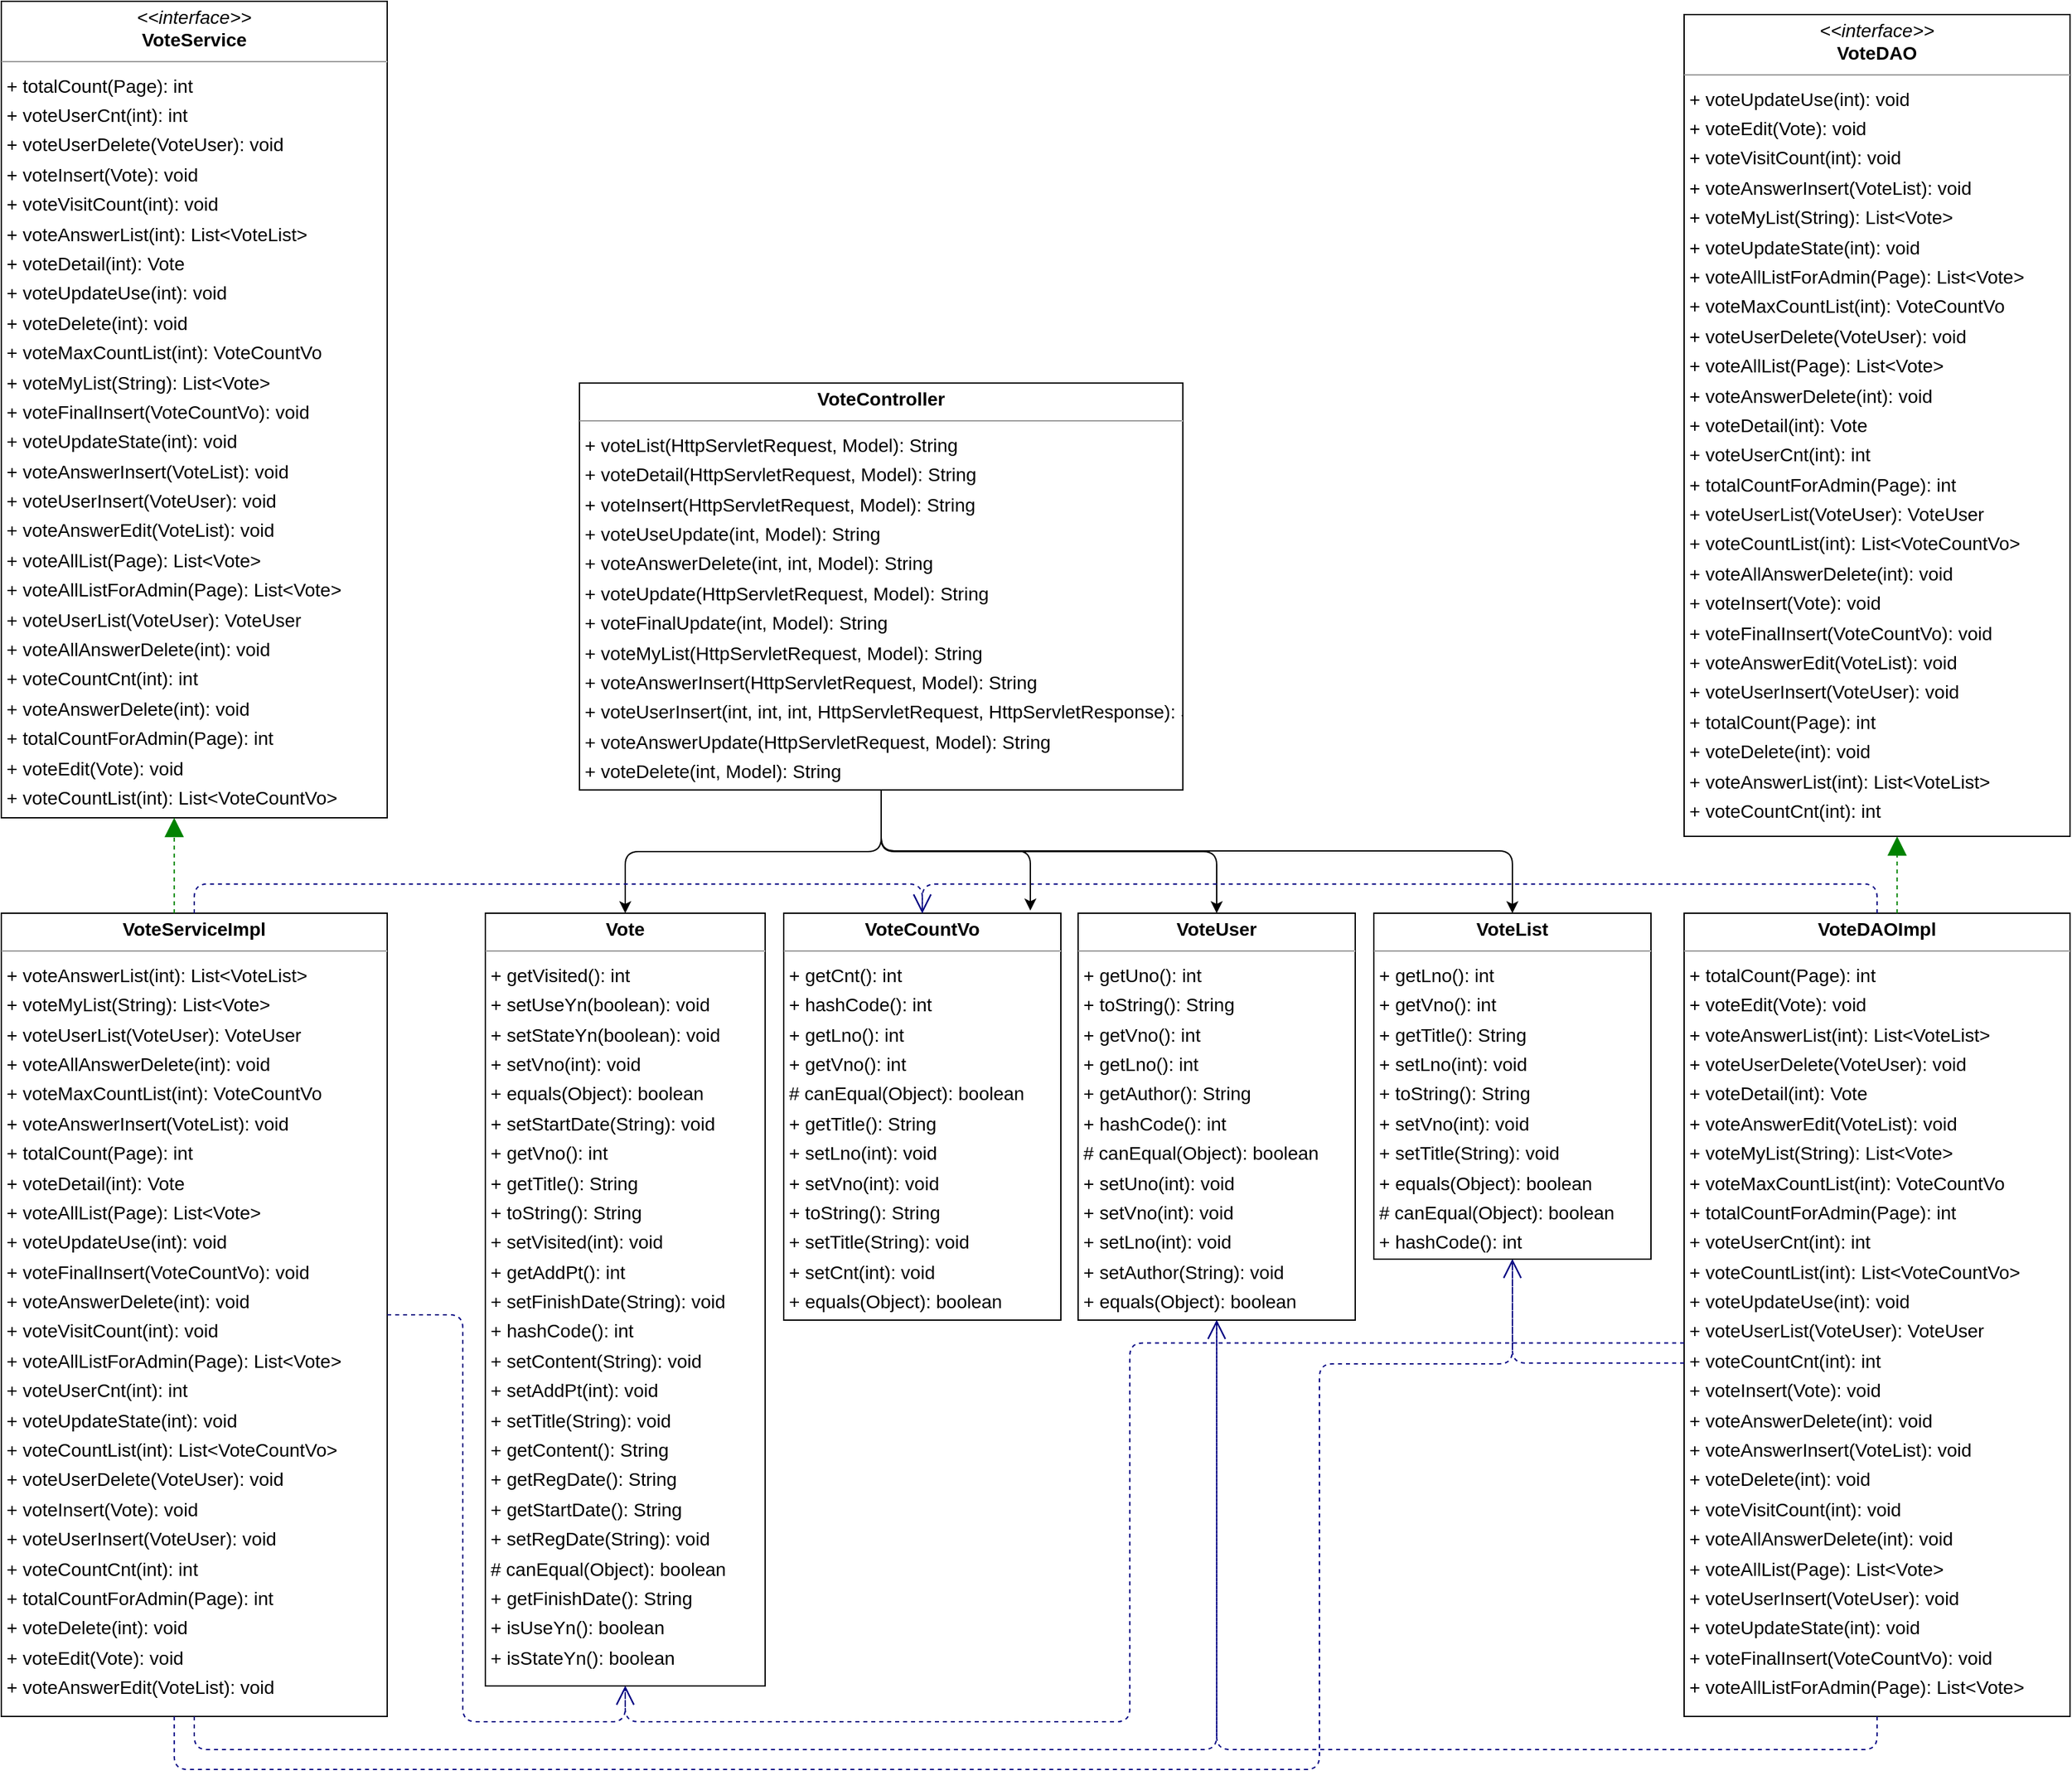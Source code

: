 <mxfile version="21.8.0" type="device">
  <diagram id="ZLFiNHzcSWDznpScaFEh" name="페이지-1">
    <mxGraphModel dx="3587" dy="2938" grid="1" gridSize="10" guides="1" tooltips="1" connect="1" arrows="1" fold="1" page="0" pageScale="1" pageWidth="827" pageHeight="1169" background="none" math="0" shadow="0">
      <root>
        <mxCell id="0" />
        <mxCell id="1" parent="0" />
        <mxCell id="node7" value="&lt;p style=&quot;margin:0px;margin-top:4px;text-align:center;&quot;&gt;&lt;b&gt;Vote&lt;/b&gt;&lt;/p&gt;&lt;hr size=&quot;1&quot;/&gt;&lt;p style=&quot;margin:0 0 0 4px;line-height:1.6;&quot;&gt;+ getVisited(): int&lt;br/&gt;+ setUseYn(boolean): void&lt;br/&gt;+ setStateYn(boolean): void&lt;br/&gt;+ setVno(int): void&lt;br/&gt;+ equals(Object): boolean&lt;br/&gt;+ setStartDate(String): void&lt;br/&gt;+ getVno(): int&lt;br/&gt;+ getTitle(): String&lt;br/&gt;+ toString(): String&lt;br/&gt;+ setVisited(int): void&lt;br/&gt;+ getAddPt(): int&lt;br/&gt;+ setFinishDate(String): void&lt;br/&gt;+ hashCode(): int&lt;br/&gt;+ setContent(String): void&lt;br/&gt;+ setAddPt(int): void&lt;br/&gt;+ setTitle(String): void&lt;br/&gt;+ getContent(): String&lt;br/&gt;+ getRegDate(): String&lt;br/&gt;+ getStartDate(): String&lt;br/&gt;+ setRegDate(String): void&lt;br/&gt;# canEqual(Object): boolean&lt;br/&gt;+ getFinishDate(): String&lt;br/&gt;+ isUseYn(): boolean&lt;br/&gt;+ isStateYn(): boolean&lt;/p&gt;" style="verticalAlign=top;align=left;overflow=fill;fontSize=14;fontFamily=Helvetica;html=1;rounded=0;shadow=0;comic=0;labelBackgroundColor=none;strokeWidth=1;" parent="1" vertex="1">
          <mxGeometry x="226" y="-292" width="211" height="583" as="geometry" />
        </mxCell>
        <mxCell id="E97W9UNi8Z0Mg1XNLfdA-1" style="edgeStyle=orthogonalEdgeStyle;rounded=1;orthogonalLoop=1;jettySize=auto;html=1;exitX=0.5;exitY=1;exitDx=0;exitDy=0;entryX=0.5;entryY=0;entryDx=0;entryDy=0;" edge="1" parent="1" source="node8" target="node7">
          <mxGeometry relative="1" as="geometry" />
        </mxCell>
        <mxCell id="E97W9UNi8Z0Mg1XNLfdA-3" style="edgeStyle=orthogonalEdgeStyle;rounded=1;orthogonalLoop=1;jettySize=auto;html=1;exitX=0.5;exitY=1;exitDx=0;exitDy=0;entryX=0.5;entryY=0;entryDx=0;entryDy=0;" edge="1" parent="1" source="node8" target="node6">
          <mxGeometry relative="1" as="geometry" />
        </mxCell>
        <mxCell id="E97W9UNi8Z0Mg1XNLfdA-4" style="edgeStyle=orthogonalEdgeStyle;rounded=1;orthogonalLoop=1;jettySize=auto;html=1;exitX=0.5;exitY=1;exitDx=0;exitDy=0;entryX=0.5;entryY=0;entryDx=0;entryDy=0;" edge="1" parent="1" source="node8" target="node5">
          <mxGeometry relative="1" as="geometry">
            <Array as="points">
              <mxPoint x="524" y="-339" />
              <mxPoint x="1000" y="-339" />
            </Array>
          </mxGeometry>
        </mxCell>
        <mxCell id="node8" value="&lt;p style=&quot;margin:0px;margin-top:4px;text-align:center;&quot;&gt;&lt;b&gt;VoteController&lt;/b&gt;&lt;/p&gt;&lt;hr size=&quot;1&quot;/&gt;&lt;p style=&quot;margin:0 0 0 4px;line-height:1.6;&quot;&gt;+ voteList(HttpServletRequest, Model): String&lt;br/&gt;+ voteDetail(HttpServletRequest, Model): String&lt;br/&gt;+ voteInsert(HttpServletRequest, Model): String&lt;br/&gt;+ voteUseUpdate(int, Model): String&lt;br/&gt;+ voteAnswerDelete(int, int, Model): String&lt;br/&gt;+ voteUpdate(HttpServletRequest, Model): String&lt;br/&gt;+ voteFinalUpdate(int, Model): String&lt;br/&gt;+ voteMyList(HttpServletRequest, Model): String&lt;br/&gt;+ voteAnswerInsert(HttpServletRequest, Model): String&lt;br/&gt;+ voteUserInsert(int, int, int, HttpServletRequest, HttpServletResponse): String&lt;br/&gt;+ voteAnswerUpdate(HttpServletRequest, Model): String&lt;br/&gt;+ voteDelete(int, Model): String&lt;/p&gt;" style="verticalAlign=top;align=left;overflow=fill;fontSize=14;fontFamily=Helvetica;html=1;rounded=0;shadow=0;comic=0;labelBackgroundColor=none;strokeWidth=1;" parent="1" vertex="1">
          <mxGeometry x="297" y="-692" width="455" height="307" as="geometry" />
        </mxCell>
        <mxCell id="node4" value="&lt;p style=&quot;margin:0px;margin-top:4px;text-align:center;&quot;&gt;&lt;b&gt;VoteCountVo&lt;/b&gt;&lt;/p&gt;&lt;hr size=&quot;1&quot;/&gt;&lt;p style=&quot;margin:0 0 0 4px;line-height:1.6;&quot;&gt;+ getCnt(): int&lt;br/&gt;+ hashCode(): int&lt;br/&gt;+ getLno(): int&lt;br/&gt;+ getVno(): int&lt;br/&gt;# canEqual(Object): boolean&lt;br/&gt;+ getTitle(): String&lt;br/&gt;+ setLno(int): void&lt;br/&gt;+ setVno(int): void&lt;br/&gt;+ toString(): String&lt;br/&gt;+ setTitle(String): void&lt;br/&gt;+ setCnt(int): void&lt;br/&gt;+ equals(Object): boolean&lt;/p&gt;" style="verticalAlign=top;align=left;overflow=fill;fontSize=14;fontFamily=Helvetica;html=1;rounded=0;shadow=0;comic=0;labelBackgroundColor=none;strokeWidth=1;" parent="1" vertex="1">
          <mxGeometry x="451" y="-292" width="209" height="307" as="geometry" />
        </mxCell>
        <mxCell id="node0" value="&lt;p style=&quot;margin:0px;margin-top:4px;text-align:center;&quot;&gt;&lt;i&gt;&amp;lt;&amp;lt;interface&amp;gt;&amp;gt;&lt;/i&gt;&lt;br/&gt;&lt;b&gt;VoteDAO&lt;/b&gt;&lt;/p&gt;&lt;hr size=&quot;1&quot;/&gt;&lt;p style=&quot;margin:0 0 0 4px;line-height:1.6;&quot;&gt;+ voteUpdateUse(int): void&lt;br/&gt;+ voteEdit(Vote): void&lt;br/&gt;+ voteVisitCount(int): void&lt;br/&gt;+ voteAnswerInsert(VoteList): void&lt;br/&gt;+ voteMyList(String): List&amp;lt;Vote&amp;gt;&lt;br/&gt;+ voteUpdateState(int): void&lt;br/&gt;+ voteAllListForAdmin(Page): List&amp;lt;Vote&amp;gt;&lt;br/&gt;+ voteMaxCountList(int): VoteCountVo&lt;br/&gt;+ voteUserDelete(VoteUser): void&lt;br/&gt;+ voteAllList(Page): List&amp;lt;Vote&amp;gt;&lt;br/&gt;+ voteAnswerDelete(int): void&lt;br/&gt;+ voteDetail(int): Vote&lt;br/&gt;+ voteUserCnt(int): int&lt;br/&gt;+ totalCountForAdmin(Page): int&lt;br/&gt;+ voteUserList(VoteUser): VoteUser&lt;br/&gt;+ voteCountList(int): List&amp;lt;VoteCountVo&amp;gt;&lt;br/&gt;+ voteAllAnswerDelete(int): void&lt;br/&gt;+ voteInsert(Vote): void&lt;br/&gt;+ voteFinalInsert(VoteCountVo): void&lt;br/&gt;+ voteAnswerEdit(VoteList): void&lt;br/&gt;+ voteUserInsert(VoteUser): void&lt;br/&gt;+ totalCount(Page): int&lt;br/&gt;+ voteDelete(int): void&lt;br/&gt;+ voteAnswerList(int): List&amp;lt;VoteList&amp;gt;&lt;br/&gt;+ voteCountCnt(int): int&lt;/p&gt;" style="verticalAlign=top;align=left;overflow=fill;fontSize=14;fontFamily=Helvetica;html=1;rounded=0;shadow=0;comic=0;labelBackgroundColor=none;strokeWidth=1;" parent="1" vertex="1">
          <mxGeometry x="1130" y="-970" width="291" height="620" as="geometry" />
        </mxCell>
        <mxCell id="node2" value="&lt;p style=&quot;margin:0px;margin-top:4px;text-align:center;&quot;&gt;&lt;b&gt;VoteDAOImpl&lt;/b&gt;&lt;/p&gt;&lt;hr size=&quot;1&quot;/&gt;&lt;p style=&quot;margin:0 0 0 4px;line-height:1.6;&quot;&gt;+ totalCount(Page): int&lt;br/&gt;+ voteEdit(Vote): void&lt;br/&gt;+ voteAnswerList(int): List&amp;lt;VoteList&amp;gt;&lt;br/&gt;+ voteUserDelete(VoteUser): void&lt;br/&gt;+ voteDetail(int): Vote&lt;br/&gt;+ voteAnswerEdit(VoteList): void&lt;br/&gt;+ voteMyList(String): List&amp;lt;Vote&amp;gt;&lt;br/&gt;+ voteMaxCountList(int): VoteCountVo&lt;br/&gt;+ totalCountForAdmin(Page): int&lt;br/&gt;+ voteUserCnt(int): int&lt;br/&gt;+ voteCountList(int): List&amp;lt;VoteCountVo&amp;gt;&lt;br/&gt;+ voteUpdateUse(int): void&lt;br/&gt;+ voteUserList(VoteUser): VoteUser&lt;br/&gt;+ voteCountCnt(int): int&lt;br/&gt;+ voteInsert(Vote): void&lt;br/&gt;+ voteAnswerDelete(int): void&lt;br/&gt;+ voteAnswerInsert(VoteList): void&lt;br/&gt;+ voteDelete(int): void&lt;br/&gt;+ voteVisitCount(int): void&lt;br/&gt;+ voteAllAnswerDelete(int): void&lt;br/&gt;+ voteAllList(Page): List&amp;lt;Vote&amp;gt;&lt;br/&gt;+ voteUserInsert(VoteUser): void&lt;br/&gt;+ voteUpdateState(int): void&lt;br/&gt;+ voteFinalInsert(VoteCountVo): void&lt;br/&gt;+ voteAllListForAdmin(Page): List&amp;lt;Vote&amp;gt;&lt;/p&gt;" style="verticalAlign=top;align=left;overflow=fill;fontSize=14;fontFamily=Helvetica;html=1;rounded=0;shadow=0;comic=0;labelBackgroundColor=none;strokeWidth=1;" parent="1" vertex="1">
          <mxGeometry x="1130" y="-292" width="291" height="606" as="geometry" />
        </mxCell>
        <mxCell id="node5" value="&lt;p style=&quot;margin:0px;margin-top:4px;text-align:center;&quot;&gt;&lt;b&gt;VoteList&lt;/b&gt;&lt;/p&gt;&lt;hr size=&quot;1&quot;/&gt;&lt;p style=&quot;margin:0 0 0 4px;line-height:1.6;&quot;&gt;+ getLno(): int&lt;br/&gt;+ getVno(): int&lt;br/&gt;+ getTitle(): String&lt;br/&gt;+ setLno(int): void&lt;br/&gt;+ toString(): String&lt;br/&gt;+ setVno(int): void&lt;br/&gt;+ setTitle(String): void&lt;br/&gt;+ equals(Object): boolean&lt;br/&gt;# canEqual(Object): boolean&lt;br/&gt;+ hashCode(): int&lt;/p&gt;" style="verticalAlign=top;align=left;overflow=fill;fontSize=14;fontFamily=Helvetica;html=1;rounded=0;shadow=0;comic=0;labelBackgroundColor=none;strokeWidth=1;" parent="1" vertex="1">
          <mxGeometry x="896" y="-292" width="209" height="261" as="geometry" />
        </mxCell>
        <mxCell id="node1" value="&lt;p style=&quot;margin:0px;margin-top:4px;text-align:center;&quot;&gt;&lt;i&gt;&amp;lt;&amp;lt;interface&amp;gt;&amp;gt;&lt;/i&gt;&lt;br/&gt;&lt;b&gt;VoteService&lt;/b&gt;&lt;/p&gt;&lt;hr size=&quot;1&quot;/&gt;&lt;p style=&quot;margin:0 0 0 4px;line-height:1.6;&quot;&gt;+ totalCount(Page): int&lt;br/&gt;+ voteUserCnt(int): int&lt;br/&gt;+ voteUserDelete(VoteUser): void&lt;br/&gt;+ voteInsert(Vote): void&lt;br/&gt;+ voteVisitCount(int): void&lt;br/&gt;+ voteAnswerList(int): List&amp;lt;VoteList&amp;gt;&lt;br/&gt;+ voteDetail(int): Vote&lt;br/&gt;+ voteUpdateUse(int): void&lt;br/&gt;+ voteDelete(int): void&lt;br/&gt;+ voteMaxCountList(int): VoteCountVo&lt;br/&gt;+ voteMyList(String): List&amp;lt;Vote&amp;gt;&lt;br/&gt;+ voteFinalInsert(VoteCountVo): void&lt;br/&gt;+ voteUpdateState(int): void&lt;br/&gt;+ voteAnswerInsert(VoteList): void&lt;br/&gt;+ voteUserInsert(VoteUser): void&lt;br/&gt;+ voteAnswerEdit(VoteList): void&lt;br/&gt;+ voteAllList(Page): List&amp;lt;Vote&amp;gt;&lt;br/&gt;+ voteAllListForAdmin(Page): List&amp;lt;Vote&amp;gt;&lt;br/&gt;+ voteUserList(VoteUser): VoteUser&lt;br/&gt;+ voteAllAnswerDelete(int): void&lt;br/&gt;+ voteCountCnt(int): int&lt;br/&gt;+ voteAnswerDelete(int): void&lt;br/&gt;+ totalCountForAdmin(Page): int&lt;br/&gt;+ voteEdit(Vote): void&lt;br/&gt;+ voteCountList(int): List&amp;lt;VoteCountVo&amp;gt;&lt;/p&gt;" style="verticalAlign=top;align=left;overflow=fill;fontSize=14;fontFamily=Helvetica;html=1;rounded=0;shadow=0;comic=0;labelBackgroundColor=none;strokeWidth=1;" parent="1" vertex="1">
          <mxGeometry x="-139" y="-980" width="291" height="616" as="geometry" />
        </mxCell>
        <mxCell id="node3" value="&lt;p style=&quot;margin:0px;margin-top:4px;text-align:center;&quot;&gt;&lt;b&gt;VoteServiceImpl&lt;/b&gt;&lt;/p&gt;&lt;hr size=&quot;1&quot;/&gt;&lt;p style=&quot;margin:0 0 0 4px;line-height:1.6;&quot;&gt;+ voteAnswerList(int): List&amp;lt;VoteList&amp;gt;&lt;br/&gt;+ voteMyList(String): List&amp;lt;Vote&amp;gt;&lt;br/&gt;+ voteUserList(VoteUser): VoteUser&lt;br/&gt;+ voteAllAnswerDelete(int): void&lt;br/&gt;+ voteMaxCountList(int): VoteCountVo&lt;br/&gt;+ voteAnswerInsert(VoteList): void&lt;br/&gt;+ totalCount(Page): int&lt;br/&gt;+ voteDetail(int): Vote&lt;br/&gt;+ voteAllList(Page): List&amp;lt;Vote&amp;gt;&lt;br/&gt;+ voteUpdateUse(int): void&lt;br/&gt;+ voteFinalInsert(VoteCountVo): void&lt;br/&gt;+ voteAnswerDelete(int): void&lt;br/&gt;+ voteVisitCount(int): void&lt;br/&gt;+ voteAllListForAdmin(Page): List&amp;lt;Vote&amp;gt;&lt;br/&gt;+ voteUserCnt(int): int&lt;br/&gt;+ voteUpdateState(int): void&lt;br/&gt;+ voteCountList(int): List&amp;lt;VoteCountVo&amp;gt;&lt;br/&gt;+ voteUserDelete(VoteUser): void&lt;br/&gt;+ voteInsert(Vote): void&lt;br/&gt;+ voteUserInsert(VoteUser): void&lt;br/&gt;+ voteCountCnt(int): int&lt;br/&gt;+ totalCountForAdmin(Page): int&lt;br/&gt;+ voteDelete(int): void&lt;br/&gt;+ voteEdit(Vote): void&lt;br/&gt;+ voteAnswerEdit(VoteList): void&lt;/p&gt;" style="verticalAlign=top;align=left;overflow=fill;fontSize=14;fontFamily=Helvetica;html=1;rounded=0;shadow=0;comic=0;labelBackgroundColor=none;strokeWidth=1;" parent="1" vertex="1">
          <mxGeometry x="-139" y="-292" width="291" height="606" as="geometry" />
        </mxCell>
        <mxCell id="node6" value="&lt;p style=&quot;margin:0px;margin-top:4px;text-align:center;&quot;&gt;&lt;b&gt;VoteUser&lt;/b&gt;&lt;/p&gt;&lt;hr size=&quot;1&quot;/&gt;&lt;p style=&quot;margin:0 0 0 4px;line-height:1.6;&quot;&gt;+ getUno(): int&lt;br/&gt;+ toString(): String&lt;br/&gt;+ getVno(): int&lt;br/&gt;+ getLno(): int&lt;br/&gt;+ getAuthor(): String&lt;br/&gt;+ hashCode(): int&lt;br/&gt;# canEqual(Object): boolean&lt;br/&gt;+ setUno(int): void&lt;br/&gt;+ setVno(int): void&lt;br/&gt;+ setLno(int): void&lt;br/&gt;+ setAuthor(String): void&lt;br/&gt;+ equals(Object): boolean&lt;/p&gt;" style="verticalAlign=top;align=left;overflow=fill;fontSize=14;fontFamily=Helvetica;html=1;rounded=0;shadow=0;comic=0;labelBackgroundColor=none;strokeWidth=1;" parent="1" vertex="1">
          <mxGeometry x="673" y="-292" width="209" height="307" as="geometry" />
        </mxCell>
        <mxCell id="edge2" value="" style="html=1;rounded=1;edgeStyle=orthogonalEdgeStyle;dashed=1;startArrow=none;endArrow=open;endSize=12;strokeColor=#000082;exitX=0.000;exitY=0.535;exitDx=0;exitDy=0;entryX=0.500;entryY=1.000;entryDx=0;entryDy=0;endFill=0;" parent="1" source="node2" target="node7" edge="1">
          <mxGeometry width="50" height="50" relative="1" as="geometry">
            <Array as="points">
              <mxPoint x="712" y="33" />
              <mxPoint x="712" y="318" />
              <mxPoint x="332" y="318" />
            </Array>
          </mxGeometry>
        </mxCell>
        <mxCell id="edge4" value="" style="html=1;rounded=1;edgeStyle=orthogonalEdgeStyle;dashed=1;startArrow=none;endArrow=open;endSize=12;strokeColor=#000082;exitX=0.500;exitY=0.000;exitDx=0;exitDy=0;entryX=0.500;entryY=0.000;entryDx=0;entryDy=0;endFill=0;" parent="1" source="node2" target="node4" edge="1">
          <mxGeometry width="50" height="50" relative="1" as="geometry">
            <Array as="points">
              <mxPoint x="1276" y="-314" />
              <mxPoint x="556" y="-314" />
            </Array>
          </mxGeometry>
        </mxCell>
        <mxCell id="edge0" value="" style="html=1;rounded=1;edgeStyle=orthogonalEdgeStyle;dashed=1;startArrow=none;endArrow=block;endSize=12;strokeColor=#008200;exitX=0.552;exitY=0.000;exitDx=0;exitDy=0;entryX=0.552;entryY=1.000;entryDx=0;entryDy=0;" parent="1" source="node2" target="node0" edge="1">
          <mxGeometry width="50" height="50" relative="1" as="geometry">
            <Array as="points" />
          </mxGeometry>
        </mxCell>
        <mxCell id="edge9" value="" style="html=1;rounded=1;edgeStyle=orthogonalEdgeStyle;dashed=1;startArrow=none;endArrow=open;endSize=12;strokeColor=#000082;exitX=0.000;exitY=0.560;exitDx=0;exitDy=0;entryX=0.500;entryY=1.000;entryDx=0;entryDy=0;endFill=0;" parent="1" source="node2" target="node5" edge="1">
          <mxGeometry width="50" height="50" relative="1" as="geometry">
            <Array as="points">
              <mxPoint x="1001" y="47" />
            </Array>
          </mxGeometry>
        </mxCell>
        <mxCell id="edge8" value="" style="html=1;rounded=1;edgeStyle=orthogonalEdgeStyle;dashed=1;startArrow=none;endArrow=open;endSize=12;strokeColor=#000082;exitX=0.500;exitY=1.000;exitDx=0;exitDy=0;entryX=0.500;entryY=1.000;entryDx=0;entryDy=0;endFill=0;" parent="1" source="node2" target="node6" edge="1">
          <mxGeometry width="50" height="50" relative="1" as="geometry">
            <Array as="points">
              <mxPoint x="1276" y="339" />
              <mxPoint x="778" y="339" />
            </Array>
          </mxGeometry>
        </mxCell>
        <mxCell id="edge3" value="" style="html=1;rounded=1;edgeStyle=orthogonalEdgeStyle;dashed=1;startArrow=none;endArrow=open;endSize=12;strokeColor=#000082;exitX=1.000;exitY=0.500;exitDx=0;exitDy=0;entryX=0.500;entryY=1.000;entryDx=0;entryDy=0;endFill=0;" parent="1" source="node3" target="node7" edge="1">
          <mxGeometry width="50" height="50" relative="1" as="geometry">
            <Array as="points">
              <mxPoint x="209" y="11" />
              <mxPoint x="209" y="318" />
              <mxPoint x="332" y="318" />
            </Array>
          </mxGeometry>
        </mxCell>
        <mxCell id="edge5" value="" style="html=1;rounded=1;edgeStyle=orthogonalEdgeStyle;dashed=1;startArrow=none;endArrow=open;endSize=12;strokeColor=#000082;exitX=0.500;exitY=0.000;exitDx=0;exitDy=0;entryX=0.500;entryY=0.000;entryDx=0;entryDy=0;endFill=0;" parent="1" source="node3" target="node4" edge="1">
          <mxGeometry width="50" height="50" relative="1" as="geometry">
            <Array as="points">
              <mxPoint x="6" y="-314" />
              <mxPoint x="555" y="-314" />
            </Array>
          </mxGeometry>
        </mxCell>
        <mxCell id="edge7" value="" style="html=1;rounded=1;edgeStyle=orthogonalEdgeStyle;dashed=1;startArrow=none;endArrow=open;endSize=12;strokeColor=#000082;exitX=0.448;exitY=1.000;exitDx=0;exitDy=0;entryX=0.500;entryY=1.000;entryDx=0;entryDy=0;endFill=0;" parent="1" source="node3" target="node5" edge="1">
          <mxGeometry width="50" height="50" relative="1" as="geometry">
            <Array as="points">
              <mxPoint x="-9" y="354" />
              <mxPoint x="855" y="354" />
              <mxPoint x="855" y="48" />
              <mxPoint x="1001" y="47" />
            </Array>
          </mxGeometry>
        </mxCell>
        <mxCell id="edge1" value="" style="html=1;rounded=1;edgeStyle=orthogonalEdgeStyle;dashed=1;startArrow=none;endArrow=block;endSize=12;strokeColor=#008200;exitX=0.448;exitY=0.000;exitDx=0;exitDy=0;entryX=0.448;entryY=1.000;entryDx=0;entryDy=0;" parent="1" source="node3" target="node1" edge="1">
          <mxGeometry width="50" height="50" relative="1" as="geometry">
            <Array as="points" />
          </mxGeometry>
        </mxCell>
        <mxCell id="edge6" value="" style="html=1;rounded=1;edgeStyle=orthogonalEdgeStyle;dashed=1;startArrow=none;endArrow=open;endSize=12;strokeColor=#000082;exitX=0.500;exitY=1.000;exitDx=0;exitDy=0;entryX=0.500;entryY=1.000;entryDx=0;entryDy=0;endFill=0;" parent="1" source="node3" target="node6" edge="1">
          <mxGeometry width="50" height="50" relative="1" as="geometry">
            <Array as="points">
              <mxPoint x="6" y="339" />
              <mxPoint x="778" y="339" />
            </Array>
          </mxGeometry>
        </mxCell>
        <mxCell id="E97W9UNi8Z0Mg1XNLfdA-6" style="edgeStyle=orthogonalEdgeStyle;rounded=1;orthogonalLoop=1;jettySize=auto;html=1;exitX=0.5;exitY=1;exitDx=0;exitDy=0;" edge="1" parent="1">
          <mxGeometry relative="1" as="geometry">
            <mxPoint x="524.5" y="-384" as="sourcePoint" />
            <mxPoint x="637" y="-294" as="targetPoint" />
            <Array as="points">
              <mxPoint x="525" y="-339" />
              <mxPoint x="637" y="-339" />
            </Array>
          </mxGeometry>
        </mxCell>
      </root>
    </mxGraphModel>
  </diagram>
</mxfile>

